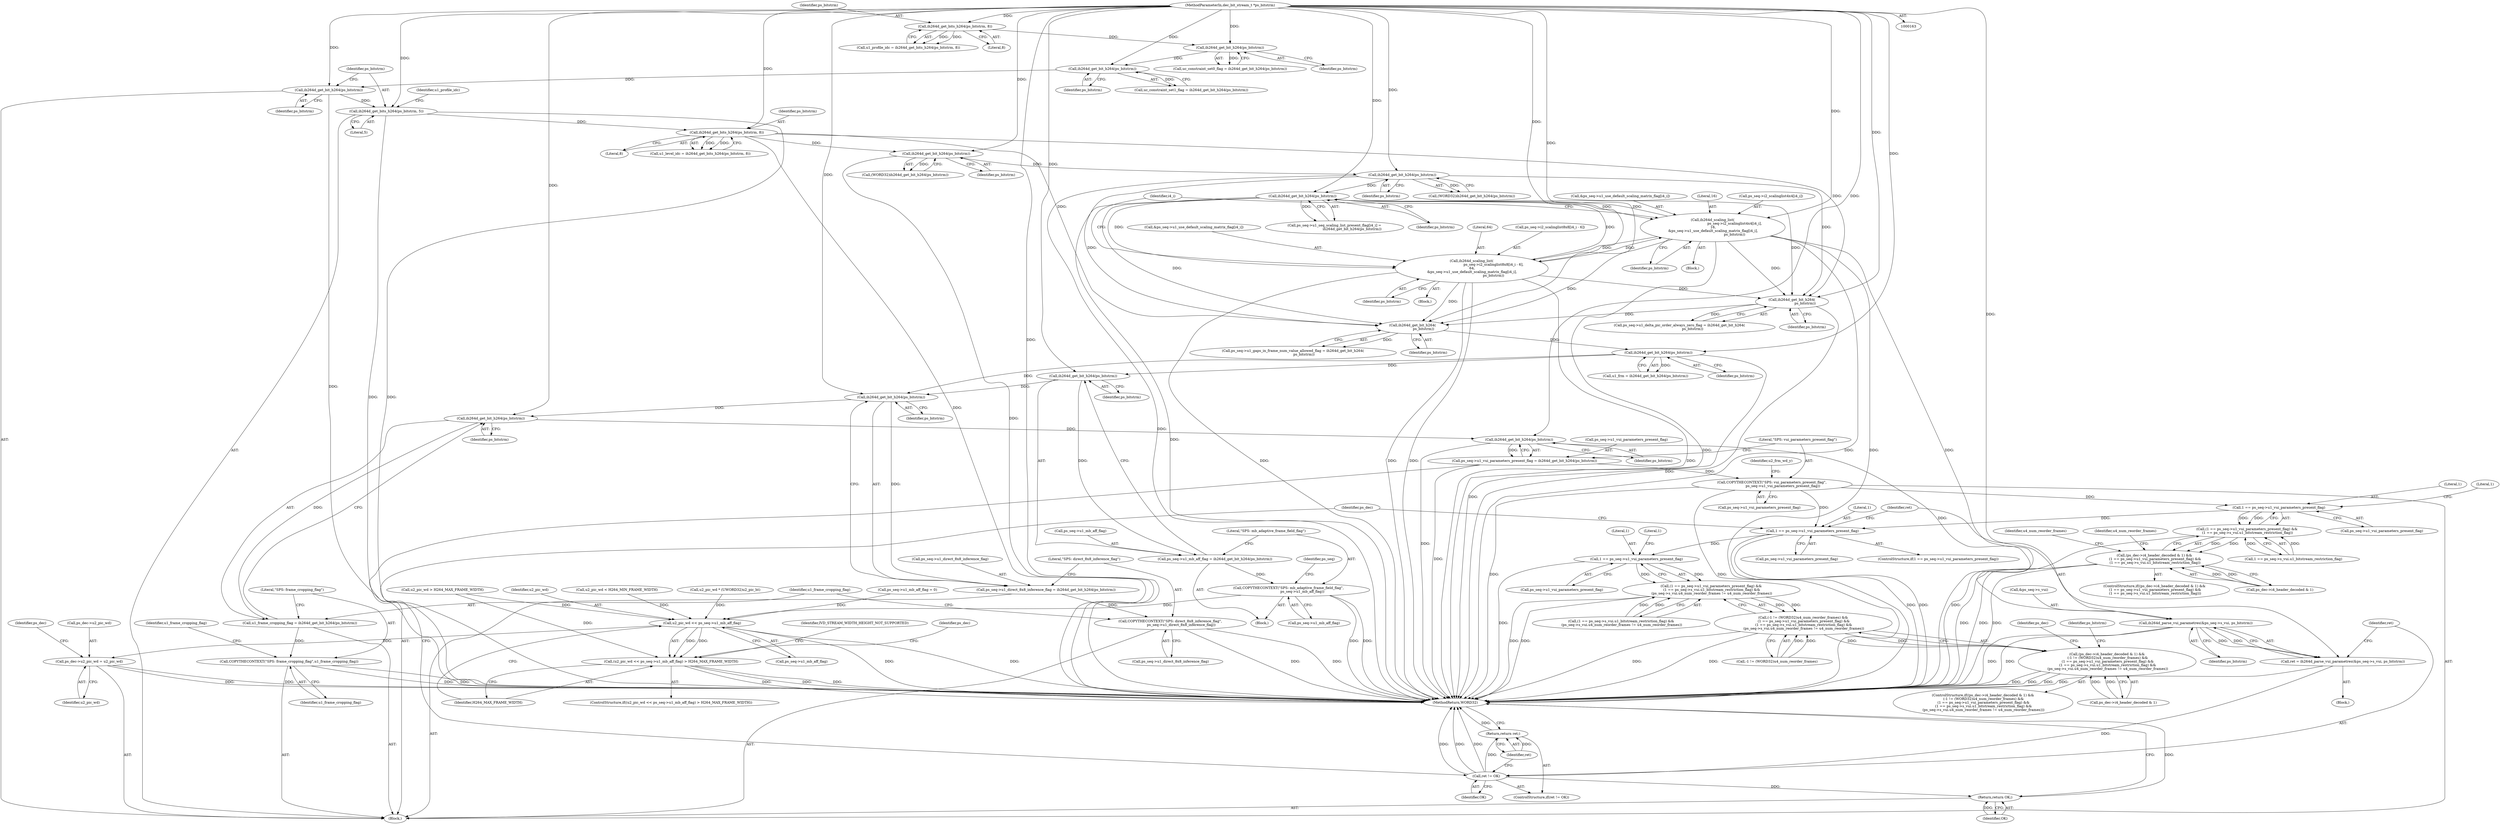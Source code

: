digraph "1_Android_42cf02965b11c397dd37a0063e683cef005bc0ae@del" {
"1000931" [label="(Call,ih264d_get_bit_h264(ps_bitstrm))"];
"1000890" [label="(Call,ih264d_get_bit_h264(ps_bitstrm))"];
"1000808" [label="(Call,ih264d_get_bit_h264(\n                    ps_bitstrm))"];
"1000291" [label="(Call,ih264d_get_bits_h264(ps_bitstrm, 8))"];
"1000258" [label="(Call,ih264d_get_bits_h264(ps_bitstrm, 5))"];
"1000256" [label="(Call,ih264d_get_bit_h264(ps_bitstrm))"];
"1000254" [label="(Call,ih264d_get_bit_h264(ps_bitstrm))"];
"1000250" [label="(Call,ih264d_get_bit_h264(ps_bitstrm))"];
"1000242" [label="(Call,ih264d_get_bits_h264(ps_bitstrm, 8))"];
"1000165" [label="(MethodParameterIn,dec_bit_stream_t *ps_bitstrm)"];
"1000512" [label="(Call,ih264d_get_bit_h264(ps_bitstrm))"];
"1000533" [label="(Call,ih264d_scaling_list(\n                                        ps_seq->i2_scalinglist4x4[i4_i],\n 16,\n &ps_seq->u1_use_default_scaling_matrix_flag[i4_i],\n                                        ps_bitstrm))"];
"1000549" [label="(Call,ih264d_scaling_list(\n                                        ps_seq->i2_scalinglist8x8[i4_i - 6],\n 64,\n &ps_seq->u1_use_default_scaling_matrix_flag[i4_i],\n                                        ps_bitstrm))"];
"1000489" [label="(Call,ih264d_get_bit_h264(ps_bitstrm))"];
"1000472" [label="(Call,ih264d_get_bit_h264(ps_bitstrm))"];
"1000682" [label="(Call,ih264d_get_bit_h264(\n                        ps_bitstrm))"];
"1000927" [label="(Call,ps_seq->u1_mb_aff_flag = ih264d_get_bit_h264(ps_bitstrm))"];
"1000933" [label="(Call,COPYTHECONTEXT(\"SPS: mb_adaptive_frame_field_flag\",\n                         ps_seq->u1_mb_aff_flag))"];
"1001244" [label="(Call,u2_pic_wd << ps_seq->u1_mb_aff_flag)"];
"1001243" [label="(Call,(u2_pic_wd << ps_seq->u1_mb_aff_flag) > H264_MAX_FRAME_WIDTH)"];
"1001372" [label="(Call,ps_dec->u2_pic_wd = u2_pic_wd)"];
"1000948" [label="(Call,ih264d_get_bit_h264(ps_bitstrm))"];
"1000944" [label="(Call,ps_seq->u1_direct_8x8_inference_flag = ih264d_get_bit_h264(ps_bitstrm))"];
"1000950" [label="(Call,COPYTHECONTEXT(\"SPS: direct_8x8_inference_flag\",\n                    ps_seq->u1_direct_8x8_inference_flag))"];
"1000957" [label="(Call,ih264d_get_bit_h264(ps_bitstrm))"];
"1000955" [label="(Call,u1_frame_cropping_flag = ih264d_get_bit_h264(ps_bitstrm))"];
"1000959" [label="(Call,COPYTHECONTEXT(\"SPS: frame_cropping_flag\",u1_frame_cropping_flag))"];
"1001001" [label="(Call,ih264d_get_bit_h264(ps_bitstrm))"];
"1000997" [label="(Call,ps_seq->u1_vui_parameters_present_flag = ih264d_get_bit_h264(ps_bitstrm))"];
"1001003" [label="(Call,COPYTHECONTEXT(\"SPS: vui_parameters_present_flag\",\n                    ps_seq->u1_vui_parameters_present_flag))"];
"1001261" [label="(Call,1 == ps_seq->u1_vui_parameters_present_flag)"];
"1001260" [label="(Call,(1 == ps_seq->u1_vui_parameters_present_flag) &&\n (1 == ps_seq->s_vui.u1_bitstream_restriction_flag))"];
"1001254" [label="(Call,(ps_dec->i4_header_decoded & 1) &&\n (1 == ps_seq->u1_vui_parameters_present_flag) &&\n (1 == ps_seq->s_vui.u1_bitstream_restriction_flag))"];
"1001288" [label="(Call,1 == ps_seq->u1_vui_parameters_present_flag)"];
"1001323" [label="(Call,1 == ps_seq->u1_vui_parameters_present_flag)"];
"1001322" [label="(Call,(1 == ps_seq->u1_vui_parameters_present_flag) &&\n (1 == ps_seq->s_vui.u1_bitstream_restriction_flag) &&\n (ps_seq->s_vui.u4_num_reorder_frames != u4_num_reorder_frames))"];
"1001315" [label="(Call,(-1 != (WORD32)u4_num_reorder_frames) &&\n (1 == ps_seq->u1_vui_parameters_present_flag) &&\n (1 == ps_seq->s_vui.u1_bitstream_restriction_flag) &&\n (ps_seq->s_vui.u4_num_reorder_frames != u4_num_reorder_frames))"];
"1001309" [label="(Call,(ps_dec->i4_header_decoded & 1) &&\n (-1 != (WORD32)u4_num_reorder_frames) &&\n (1 == ps_seq->u1_vui_parameters_present_flag) &&\n (1 == ps_seq->s_vui.u1_bitstream_restriction_flag) &&\n (ps_seq->s_vui.u4_num_reorder_frames != u4_num_reorder_frames))"];
"1001296" [label="(Call,ih264d_parse_vui_parametres(&ps_seq->s_vui, ps_bitstrm))"];
"1001294" [label="(Call,ret = ih264d_parse_vui_parametres(&ps_seq->s_vui, ps_bitstrm))"];
"1001303" [label="(Call,ret != OK)"];
"1001306" [label="(Return,return ret;)"];
"1001475" [label="(Return,return OK;)"];
"1001245" [label="(Identifier,u2_pic_wd)"];
"1001324" [label="(Literal,1)"];
"1000951" [label="(Literal,\"SPS: direct_8x8_inference_flag\")"];
"1000888" [label="(Call,u1_frm = ih264d_get_bit_h264(ps_bitstrm))"];
"1000534" [label="(Call,ps_seq->i2_scalinglist4x4[i4_i])"];
"1000961" [label="(Identifier,u1_frame_cropping_flag)"];
"1001302" [label="(ControlStructure,if(ret != OK))"];
"1001225" [label="(Call,u2_pic_wd < H264_MIN_FRAME_WIDTH)"];
"1001330" [label="(Literal,1)"];
"1001233" [label="(Call,u2_pic_wd * (UWORD32)u2_pic_ht)"];
"1000958" [label="(Identifier,ps_bitstrm)"];
"1001309" [label="(Call,(ps_dec->i4_header_decoded & 1) &&\n (-1 != (WORD32)u4_num_reorder_frames) &&\n (1 == ps_seq->u1_vui_parameters_present_flag) &&\n (1 == ps_seq->s_vui.u1_bitstream_restriction_flag) &&\n (ps_seq->s_vui.u4_num_reorder_frames != u4_num_reorder_frames))"];
"1000470" [label="(Call,(WORD32)ih264d_get_bit_h264(ps_bitstrm))"];
"1001255" [label="(Call,ps_dec->i4_header_decoded & 1)"];
"1000948" [label="(Call,ih264d_get_bit_h264(ps_bitstrm))"];
"1000564" [label="(Identifier,ps_bitstrm)"];
"1000891" [label="(Identifier,ps_bitstrm)"];
"1000292" [label="(Identifier,ps_bitstrm)"];
"1000540" [label="(Call,&ps_seq->u1_use_default_scaling_matrix_flag[i4_i])"];
"1001305" [label="(Identifier,OK)"];
"1001325" [label="(Call,ps_seq->u1_vui_parameters_present_flag)"];
"1000260" [label="(Literal,5)"];
"1000957" [label="(Call,ih264d_get_bit_h264(ps_bitstrm))"];
"1000166" [label="(Block,)"];
"1000240" [label="(Call,u1_profile_idc = ih264d_get_bits_h264(ps_bitstrm, 8))"];
"1000264" [label="(Identifier,u1_profile_idc)"];
"1001372" [label="(Call,ps_dec->u2_pic_wd = u2_pic_wd)"];
"1001009" [label="(Identifier,u2_frm_wd_y)"];
"1001301" [label="(Identifier,ps_bitstrm)"];
"1000997" [label="(Call,ps_seq->u1_vui_parameters_present_flag = ih264d_get_bit_h264(ps_bitstrm))"];
"1000506" [label="(Call,ps_seq->u1_seq_scaling_list_present_flag[i4_i] =\n                                ih264d_get_bit_h264(ps_bitstrm))"];
"1000683" [label="(Identifier,ps_bitstrm)"];
"1001379" [label="(Identifier,ps_dec)"];
"1000244" [label="(Literal,8)"];
"1001254" [label="(Call,(ps_dec->i4_header_decoded & 1) &&\n (1 == ps_seq->u1_vui_parameters_present_flag) &&\n (1 == ps_seq->s_vui.u1_bitstream_restriction_flag))"];
"1000944" [label="(Call,ps_seq->u1_direct_8x8_inference_flag = ih264d_get_bit_h264(ps_bitstrm))"];
"1000998" [label="(Call,ps_seq->u1_vui_parameters_present_flag)"];
"1000489" [label="(Call,ih264d_get_bit_h264(ps_bitstrm))"];
"1000549" [label="(Call,ih264d_scaling_list(\n                                        ps_seq->i2_scalinglist8x8[i4_i - 6],\n 64,\n &ps_seq->u1_use_default_scaling_matrix_flag[i4_i],\n                                        ps_bitstrm))"];
"1000939" [label="(Call,ps_seq->u1_mb_aff_flag = 0)"];
"1001307" [label="(Identifier,ret)"];
"1001306" [label="(Return,return ret;)"];
"1001373" [label="(Call,ps_dec->u2_pic_wd)"];
"1000490" [label="(Identifier,ps_bitstrm)"];
"1000242" [label="(Call,ih264d_get_bits_h264(ps_bitstrm, 8))"];
"1001243" [label="(Call,(u2_pic_wd << ps_seq->u1_mb_aff_flag) > H264_MAX_FRAME_WIDTH)"];
"1000248" [label="(Call,uc_constraint_set0_flag = ih264d_get_bit_h264(ps_bitstrm))"];
"1000923" [label="(Block,)"];
"1000250" [label="(Call,ih264d_get_bit_h264(ps_bitstrm))"];
"1000291" [label="(Call,ih264d_get_bits_h264(ps_bitstrm, 8))"];
"1001323" [label="(Call,1 == ps_seq->u1_vui_parameters_present_flag)"];
"1000808" [label="(Call,ih264d_get_bit_h264(\n                    ps_bitstrm))"];
"1000935" [label="(Call,ps_seq->u1_mb_aff_flag)"];
"1000548" [label="(Block,)"];
"1001477" [label="(MethodReturn,WORD32)"];
"1000558" [label="(Call,&ps_seq->u1_use_default_scaling_matrix_flag[i4_i])"];
"1001287" [label="(ControlStructure,if(1 == ps_seq->u1_vui_parameters_present_flag))"];
"1001249" [label="(Identifier,H264_MAX_FRAME_WIDTH)"];
"1000251" [label="(Identifier,ps_bitstrm)"];
"1000472" [label="(Call,ih264d_get_bit_h264(ps_bitstrm))"];
"1001275" [label="(Identifier,u4_num_reorder_frames)"];
"1000254" [label="(Call,ih264d_get_bit_h264(ps_bitstrm))"];
"1000949" [label="(Identifier,ps_bitstrm)"];
"1001316" [label="(Call,-1 != (WORD32)u4_num_reorder_frames)"];
"1001262" [label="(Literal,1)"];
"1001297" [label="(Call,&ps_seq->s_vui)"];
"1001296" [label="(Call,ih264d_parse_vui_parametres(&ps_seq->s_vui, ps_bitstrm))"];
"1000928" [label="(Call,ps_seq->u1_mb_aff_flag)"];
"1001346" [label="(Identifier,ps_dec)"];
"1000256" [label="(Call,ih264d_get_bit_h264(ps_bitstrm))"];
"1000473" [label="(Identifier,ps_bitstrm)"];
"1001290" [label="(Call,ps_seq->u1_vui_parameters_present_flag)"];
"1000165" [label="(MethodParameterIn,dec_bit_stream_t *ps_bitstrm)"];
"1000293" [label="(Literal,8)"];
"1001253" [label="(ControlStructure,if((ps_dec->i4_header_decoded & 1) &&\n (1 == ps_seq->u1_vui_parameters_present_flag) &&\n (1 == ps_seq->s_vui.u1_bitstream_restriction_flag)))"];
"1001294" [label="(Call,ret = ih264d_parse_vui_parametres(&ps_seq->s_vui, ps_bitstrm))"];
"1000927" [label="(Call,ps_seq->u1_mb_aff_flag = ih264d_get_bit_h264(ps_bitstrm))"];
"1001303" [label="(Call,ret != OK)"];
"1000259" [label="(Identifier,ps_bitstrm)"];
"1001289" [label="(Literal,1)"];
"1000809" [label="(Identifier,ps_bitstrm)"];
"1000504" [label="(Identifier,i4_i)"];
"1001252" [label="(Identifier,IVD_STREAM_WIDTH_HEIGHT_NOT_SUPPORTED)"];
"1001267" [label="(Literal,1)"];
"1000959" [label="(Call,COPYTHECONTEXT(\"SPS: frame_cropping_flag\",u1_frame_cropping_flag))"];
"1000963" [label="(Identifier,u1_frame_cropping_flag)"];
"1001244" [label="(Call,u2_pic_wd << ps_seq->u1_mb_aff_flag)"];
"1001257" [label="(Identifier,ps_dec)"];
"1000533" [label="(Call,ih264d_scaling_list(\n                                        ps_seq->i2_scalinglist4x4[i4_i],\n 16,\n &ps_seq->u1_use_default_scaling_matrix_flag[i4_i],\n                                        ps_bitstrm))"];
"1001310" [label="(Call,ps_dec->i4_header_decoded & 1)"];
"1001475" [label="(Return,return OK;)"];
"1000946" [label="(Identifier,ps_seq)"];
"1000932" [label="(Identifier,ps_bitstrm)"];
"1000487" [label="(Call,(WORD32)ih264d_get_bit_h264(ps_bitstrm))"];
"1001246" [label="(Call,ps_seq->u1_mb_aff_flag)"];
"1000258" [label="(Call,ih264d_get_bits_h264(ps_bitstrm, 5))"];
"1001242" [label="(ControlStructure,if((u2_pic_wd << ps_seq->u1_mb_aff_flag) > H264_MAX_FRAME_WIDTH))"];
"1001261" [label="(Call,1 == ps_seq->u1_vui_parameters_present_flag)"];
"1001284" [label="(Identifier,u4_num_reorder_frames)"];
"1000945" [label="(Call,ps_seq->u1_direct_8x8_inference_flag)"];
"1001308" [label="(ControlStructure,if((ps_dec->i4_header_decoded & 1) &&\n (-1 != (WORD32)u4_num_reorder_frames) &&\n (1 == ps_seq->u1_vui_parameters_present_flag) &&\n (1 == ps_seq->s_vui.u1_bitstream_restriction_flag) &&\n (ps_seq->s_vui.u4_num_reorder_frames != u4_num_reorder_frames)))"];
"1000950" [label="(Call,COPYTHECONTEXT(\"SPS: direct_8x8_inference_flag\",\n                    ps_seq->u1_direct_8x8_inference_flag))"];
"1000243" [label="(Identifier,ps_bitstrm)"];
"1001003" [label="(Call,COPYTHECONTEXT(\"SPS: vui_parameters_present_flag\",\n                    ps_seq->u1_vui_parameters_present_flag))"];
"1001263" [label="(Call,ps_seq->u1_vui_parameters_present_flag)"];
"1000546" [label="(Identifier,ps_bitstrm)"];
"1001002" [label="(Identifier,ps_bitstrm)"];
"1000952" [label="(Call,ps_seq->u1_direct_8x8_inference_flag)"];
"1000513" [label="(Identifier,ps_bitstrm)"];
"1001217" [label="(Call,u2_pic_wd > H264_MAX_FRAME_WIDTH)"];
"1000289" [label="(Call,u1_level_idc = ih264d_get_bits_h264(ps_bitstrm, 8))"];
"1001293" [label="(Block,)"];
"1001376" [label="(Identifier,u2_pic_wd)"];
"1001001" [label="(Call,ih264d_get_bit_h264(ps_bitstrm))"];
"1000934" [label="(Literal,\"SPS: mb_adaptive_frame_field_flag\")"];
"1001354" [label="(Identifier,ps_bitstrm)"];
"1001266" [label="(Call,1 == ps_seq->s_vui.u1_bitstream_restriction_flag)"];
"1000890" [label="(Call,ih264d_get_bit_h264(ps_bitstrm))"];
"1001260" [label="(Call,(1 == ps_seq->u1_vui_parameters_present_flag) &&\n (1 == ps_seq->s_vui.u1_bitstream_restriction_flag))"];
"1000933" [label="(Call,COPYTHECONTEXT(\"SPS: mb_adaptive_frame_field_flag\",\n                         ps_seq->u1_mb_aff_flag))"];
"1000252" [label="(Call,uc_constraint_set1_flag = ih264d_get_bit_h264(ps_bitstrm))"];
"1000539" [label="(Literal,16)"];
"1001312" [label="(Identifier,ps_dec)"];
"1001295" [label="(Identifier,ret)"];
"1001288" [label="(Call,1 == ps_seq->u1_vui_parameters_present_flag)"];
"1000960" [label="(Literal,\"SPS: frame_cropping_flag\")"];
"1001004" [label="(Literal,\"SPS: vui_parameters_present_flag\")"];
"1001328" [label="(Call,(1 == ps_seq->s_vui.u1_bitstream_restriction_flag) &&\n (ps_seq->s_vui.u4_num_reorder_frames != u4_num_reorder_frames))"];
"1000557" [label="(Literal,64)"];
"1001315" [label="(Call,(-1 != (WORD32)u4_num_reorder_frames) &&\n (1 == ps_seq->u1_vui_parameters_present_flag) &&\n (1 == ps_seq->s_vui.u1_bitstream_restriction_flag) &&\n (ps_seq->s_vui.u4_num_reorder_frames != u4_num_reorder_frames))"];
"1000512" [label="(Call,ih264d_get_bit_h264(ps_bitstrm))"];
"1000931" [label="(Call,ih264d_get_bit_h264(ps_bitstrm))"];
"1000550" [label="(Call,ps_seq->i2_scalinglist8x8[i4_i - 6])"];
"1000804" [label="(Call,ps_seq->u1_gaps_in_frame_num_value_allowed_flag = ih264d_get_bit_h264(\n                    ps_bitstrm))"];
"1001322" [label="(Call,(1 == ps_seq->u1_vui_parameters_present_flag) &&\n (1 == ps_seq->s_vui.u1_bitstream_restriction_flag) &&\n (ps_seq->s_vui.u4_num_reorder_frames != u4_num_reorder_frames))"];
"1001476" [label="(Identifier,OK)"];
"1000532" [label="(Block,)"];
"1000255" [label="(Identifier,ps_bitstrm)"];
"1000956" [label="(Identifier,u1_frame_cropping_flag)"];
"1001304" [label="(Identifier,ret)"];
"1001005" [label="(Call,ps_seq->u1_vui_parameters_present_flag)"];
"1000682" [label="(Call,ih264d_get_bit_h264(\n                        ps_bitstrm))"];
"1000257" [label="(Identifier,ps_bitstrm)"];
"1000955" [label="(Call,u1_frame_cropping_flag = ih264d_get_bit_h264(ps_bitstrm))"];
"1000678" [label="(Call,ps_seq->u1_delta_pic_order_always_zero_flag = ih264d_get_bit_h264(\n                        ps_bitstrm))"];
"1000931" -> "1000927"  [label="AST: "];
"1000931" -> "1000932"  [label="CFG: "];
"1000932" -> "1000931"  [label="AST: "];
"1000927" -> "1000931"  [label="CFG: "];
"1000931" -> "1000927"  [label="DDG: "];
"1000890" -> "1000931"  [label="DDG: "];
"1000165" -> "1000931"  [label="DDG: "];
"1000931" -> "1000948"  [label="DDG: "];
"1000890" -> "1000888"  [label="AST: "];
"1000890" -> "1000891"  [label="CFG: "];
"1000891" -> "1000890"  [label="AST: "];
"1000888" -> "1000890"  [label="CFG: "];
"1000890" -> "1001477"  [label="DDG: "];
"1000890" -> "1000888"  [label="DDG: "];
"1000808" -> "1000890"  [label="DDG: "];
"1000165" -> "1000890"  [label="DDG: "];
"1000890" -> "1000948"  [label="DDG: "];
"1000808" -> "1000804"  [label="AST: "];
"1000808" -> "1000809"  [label="CFG: "];
"1000809" -> "1000808"  [label="AST: "];
"1000804" -> "1000808"  [label="CFG: "];
"1000808" -> "1000804"  [label="DDG: "];
"1000291" -> "1000808"  [label="DDG: "];
"1000512" -> "1000808"  [label="DDG: "];
"1000682" -> "1000808"  [label="DDG: "];
"1000533" -> "1000808"  [label="DDG: "];
"1000549" -> "1000808"  [label="DDG: "];
"1000489" -> "1000808"  [label="DDG: "];
"1000165" -> "1000808"  [label="DDG: "];
"1000291" -> "1000289"  [label="AST: "];
"1000291" -> "1000293"  [label="CFG: "];
"1000292" -> "1000291"  [label="AST: "];
"1000293" -> "1000291"  [label="AST: "];
"1000289" -> "1000291"  [label="CFG: "];
"1000291" -> "1001477"  [label="DDG: "];
"1000291" -> "1000289"  [label="DDG: "];
"1000291" -> "1000289"  [label="DDG: "];
"1000258" -> "1000291"  [label="DDG: "];
"1000165" -> "1000291"  [label="DDG: "];
"1000291" -> "1000472"  [label="DDG: "];
"1000291" -> "1000682"  [label="DDG: "];
"1000258" -> "1000166"  [label="AST: "];
"1000258" -> "1000260"  [label="CFG: "];
"1000259" -> "1000258"  [label="AST: "];
"1000260" -> "1000258"  [label="AST: "];
"1000264" -> "1000258"  [label="CFG: "];
"1000258" -> "1001477"  [label="DDG: "];
"1000258" -> "1001477"  [label="DDG: "];
"1000256" -> "1000258"  [label="DDG: "];
"1000165" -> "1000258"  [label="DDG: "];
"1000256" -> "1000166"  [label="AST: "];
"1000256" -> "1000257"  [label="CFG: "];
"1000257" -> "1000256"  [label="AST: "];
"1000259" -> "1000256"  [label="CFG: "];
"1000256" -> "1001477"  [label="DDG: "];
"1000254" -> "1000256"  [label="DDG: "];
"1000165" -> "1000256"  [label="DDG: "];
"1000254" -> "1000252"  [label="AST: "];
"1000254" -> "1000255"  [label="CFG: "];
"1000255" -> "1000254"  [label="AST: "];
"1000252" -> "1000254"  [label="CFG: "];
"1000254" -> "1000252"  [label="DDG: "];
"1000250" -> "1000254"  [label="DDG: "];
"1000165" -> "1000254"  [label="DDG: "];
"1000250" -> "1000248"  [label="AST: "];
"1000250" -> "1000251"  [label="CFG: "];
"1000251" -> "1000250"  [label="AST: "];
"1000248" -> "1000250"  [label="CFG: "];
"1000250" -> "1000248"  [label="DDG: "];
"1000242" -> "1000250"  [label="DDG: "];
"1000165" -> "1000250"  [label="DDG: "];
"1000242" -> "1000240"  [label="AST: "];
"1000242" -> "1000244"  [label="CFG: "];
"1000243" -> "1000242"  [label="AST: "];
"1000244" -> "1000242"  [label="AST: "];
"1000240" -> "1000242"  [label="CFG: "];
"1000242" -> "1000240"  [label="DDG: "];
"1000242" -> "1000240"  [label="DDG: "];
"1000165" -> "1000242"  [label="DDG: "];
"1000165" -> "1000163"  [label="AST: "];
"1000165" -> "1001477"  [label="DDG: "];
"1000165" -> "1000472"  [label="DDG: "];
"1000165" -> "1000489"  [label="DDG: "];
"1000165" -> "1000512"  [label="DDG: "];
"1000165" -> "1000533"  [label="DDG: "];
"1000165" -> "1000549"  [label="DDG: "];
"1000165" -> "1000682"  [label="DDG: "];
"1000165" -> "1000948"  [label="DDG: "];
"1000165" -> "1000957"  [label="DDG: "];
"1000165" -> "1001001"  [label="DDG: "];
"1000165" -> "1001296"  [label="DDG: "];
"1000512" -> "1000506"  [label="AST: "];
"1000512" -> "1000513"  [label="CFG: "];
"1000513" -> "1000512"  [label="AST: "];
"1000506" -> "1000512"  [label="CFG: "];
"1000512" -> "1001477"  [label="DDG: "];
"1000512" -> "1000506"  [label="DDG: "];
"1000533" -> "1000512"  [label="DDG: "];
"1000549" -> "1000512"  [label="DDG: "];
"1000489" -> "1000512"  [label="DDG: "];
"1000512" -> "1000533"  [label="DDG: "];
"1000512" -> "1000549"  [label="DDG: "];
"1000512" -> "1000682"  [label="DDG: "];
"1000533" -> "1000532"  [label="AST: "];
"1000533" -> "1000546"  [label="CFG: "];
"1000534" -> "1000533"  [label="AST: "];
"1000539" -> "1000533"  [label="AST: "];
"1000540" -> "1000533"  [label="AST: "];
"1000546" -> "1000533"  [label="AST: "];
"1000504" -> "1000533"  [label="CFG: "];
"1000533" -> "1001477"  [label="DDG: "];
"1000533" -> "1001477"  [label="DDG: "];
"1000533" -> "1001477"  [label="DDG: "];
"1000533" -> "1001477"  [label="DDG: "];
"1000549" -> "1000533"  [label="DDG: "];
"1000533" -> "1000549"  [label="DDG: "];
"1000533" -> "1000682"  [label="DDG: "];
"1000549" -> "1000548"  [label="AST: "];
"1000549" -> "1000564"  [label="CFG: "];
"1000550" -> "1000549"  [label="AST: "];
"1000557" -> "1000549"  [label="AST: "];
"1000558" -> "1000549"  [label="AST: "];
"1000564" -> "1000549"  [label="AST: "];
"1000504" -> "1000549"  [label="CFG: "];
"1000549" -> "1001477"  [label="DDG: "];
"1000549" -> "1001477"  [label="DDG: "];
"1000549" -> "1001477"  [label="DDG: "];
"1000549" -> "1001477"  [label="DDG: "];
"1000549" -> "1000682"  [label="DDG: "];
"1000489" -> "1000487"  [label="AST: "];
"1000489" -> "1000490"  [label="CFG: "];
"1000490" -> "1000489"  [label="AST: "];
"1000487" -> "1000489"  [label="CFG: "];
"1000489" -> "1001477"  [label="DDG: "];
"1000489" -> "1000487"  [label="DDG: "];
"1000472" -> "1000489"  [label="DDG: "];
"1000489" -> "1000682"  [label="DDG: "];
"1000472" -> "1000470"  [label="AST: "];
"1000472" -> "1000473"  [label="CFG: "];
"1000473" -> "1000472"  [label="AST: "];
"1000470" -> "1000472"  [label="CFG: "];
"1000472" -> "1001477"  [label="DDG: "];
"1000472" -> "1000470"  [label="DDG: "];
"1000682" -> "1000678"  [label="AST: "];
"1000682" -> "1000683"  [label="CFG: "];
"1000683" -> "1000682"  [label="AST: "];
"1000678" -> "1000682"  [label="CFG: "];
"1000682" -> "1001477"  [label="DDG: "];
"1000682" -> "1000678"  [label="DDG: "];
"1000927" -> "1000923"  [label="AST: "];
"1000928" -> "1000927"  [label="AST: "];
"1000934" -> "1000927"  [label="CFG: "];
"1000927" -> "1000933"  [label="DDG: "];
"1000933" -> "1000923"  [label="AST: "];
"1000933" -> "1000935"  [label="CFG: "];
"1000934" -> "1000933"  [label="AST: "];
"1000935" -> "1000933"  [label="AST: "];
"1000946" -> "1000933"  [label="CFG: "];
"1000933" -> "1001477"  [label="DDG: "];
"1000933" -> "1001477"  [label="DDG: "];
"1000933" -> "1001244"  [label="DDG: "];
"1001244" -> "1001243"  [label="AST: "];
"1001244" -> "1001246"  [label="CFG: "];
"1001245" -> "1001244"  [label="AST: "];
"1001246" -> "1001244"  [label="AST: "];
"1001249" -> "1001244"  [label="CFG: "];
"1001244" -> "1001477"  [label="DDG: "];
"1001244" -> "1001477"  [label="DDG: "];
"1001244" -> "1001243"  [label="DDG: "];
"1001244" -> "1001243"  [label="DDG: "];
"1001217" -> "1001244"  [label="DDG: "];
"1001225" -> "1001244"  [label="DDG: "];
"1001233" -> "1001244"  [label="DDG: "];
"1000939" -> "1001244"  [label="DDG: "];
"1001244" -> "1001372"  [label="DDG: "];
"1001243" -> "1001242"  [label="AST: "];
"1001243" -> "1001249"  [label="CFG: "];
"1001249" -> "1001243"  [label="AST: "];
"1001252" -> "1001243"  [label="CFG: "];
"1001257" -> "1001243"  [label="CFG: "];
"1001243" -> "1001477"  [label="DDG: "];
"1001243" -> "1001477"  [label="DDG: "];
"1001243" -> "1001477"  [label="DDG: "];
"1001217" -> "1001243"  [label="DDG: "];
"1001372" -> "1000166"  [label="AST: "];
"1001372" -> "1001376"  [label="CFG: "];
"1001373" -> "1001372"  [label="AST: "];
"1001376" -> "1001372"  [label="AST: "];
"1001379" -> "1001372"  [label="CFG: "];
"1001372" -> "1001477"  [label="DDG: "];
"1001372" -> "1001477"  [label="DDG: "];
"1000948" -> "1000944"  [label="AST: "];
"1000948" -> "1000949"  [label="CFG: "];
"1000949" -> "1000948"  [label="AST: "];
"1000944" -> "1000948"  [label="CFG: "];
"1000948" -> "1000944"  [label="DDG: "];
"1000948" -> "1000957"  [label="DDG: "];
"1000944" -> "1000166"  [label="AST: "];
"1000945" -> "1000944"  [label="AST: "];
"1000951" -> "1000944"  [label="CFG: "];
"1000944" -> "1000950"  [label="DDG: "];
"1000950" -> "1000166"  [label="AST: "];
"1000950" -> "1000952"  [label="CFG: "];
"1000951" -> "1000950"  [label="AST: "];
"1000952" -> "1000950"  [label="AST: "];
"1000956" -> "1000950"  [label="CFG: "];
"1000950" -> "1001477"  [label="DDG: "];
"1000950" -> "1001477"  [label="DDG: "];
"1000957" -> "1000955"  [label="AST: "];
"1000957" -> "1000958"  [label="CFG: "];
"1000958" -> "1000957"  [label="AST: "];
"1000955" -> "1000957"  [label="CFG: "];
"1000957" -> "1000955"  [label="DDG: "];
"1000957" -> "1001001"  [label="DDG: "];
"1000955" -> "1000166"  [label="AST: "];
"1000956" -> "1000955"  [label="AST: "];
"1000960" -> "1000955"  [label="CFG: "];
"1000955" -> "1000959"  [label="DDG: "];
"1000959" -> "1000166"  [label="AST: "];
"1000959" -> "1000961"  [label="CFG: "];
"1000960" -> "1000959"  [label="AST: "];
"1000961" -> "1000959"  [label="AST: "];
"1000963" -> "1000959"  [label="CFG: "];
"1000959" -> "1001477"  [label="DDG: "];
"1000959" -> "1001477"  [label="DDG: "];
"1001001" -> "1000997"  [label="AST: "];
"1001001" -> "1001002"  [label="CFG: "];
"1001002" -> "1001001"  [label="AST: "];
"1000997" -> "1001001"  [label="CFG: "];
"1001001" -> "1001477"  [label="DDG: "];
"1001001" -> "1000997"  [label="DDG: "];
"1001001" -> "1001296"  [label="DDG: "];
"1000997" -> "1000166"  [label="AST: "];
"1000998" -> "1000997"  [label="AST: "];
"1001004" -> "1000997"  [label="CFG: "];
"1000997" -> "1001477"  [label="DDG: "];
"1000997" -> "1001003"  [label="DDG: "];
"1001003" -> "1000166"  [label="AST: "];
"1001003" -> "1001005"  [label="CFG: "];
"1001004" -> "1001003"  [label="AST: "];
"1001005" -> "1001003"  [label="AST: "];
"1001009" -> "1001003"  [label="CFG: "];
"1001003" -> "1001477"  [label="DDG: "];
"1001003" -> "1001477"  [label="DDG: "];
"1001003" -> "1001261"  [label="DDG: "];
"1001003" -> "1001288"  [label="DDG: "];
"1001261" -> "1001260"  [label="AST: "];
"1001261" -> "1001263"  [label="CFG: "];
"1001262" -> "1001261"  [label="AST: "];
"1001263" -> "1001261"  [label="AST: "];
"1001267" -> "1001261"  [label="CFG: "];
"1001260" -> "1001261"  [label="CFG: "];
"1001261" -> "1001260"  [label="DDG: "];
"1001261" -> "1001260"  [label="DDG: "];
"1001261" -> "1001288"  [label="DDG: "];
"1001260" -> "1001254"  [label="AST: "];
"1001260" -> "1001266"  [label="CFG: "];
"1001266" -> "1001260"  [label="AST: "];
"1001254" -> "1001260"  [label="CFG: "];
"1001260" -> "1001477"  [label="DDG: "];
"1001260" -> "1001254"  [label="DDG: "];
"1001260" -> "1001254"  [label="DDG: "];
"1001266" -> "1001260"  [label="DDG: "];
"1001266" -> "1001260"  [label="DDG: "];
"1001254" -> "1001253"  [label="AST: "];
"1001254" -> "1001255"  [label="CFG: "];
"1001255" -> "1001254"  [label="AST: "];
"1001275" -> "1001254"  [label="CFG: "];
"1001284" -> "1001254"  [label="CFG: "];
"1001254" -> "1001477"  [label="DDG: "];
"1001254" -> "1001477"  [label="DDG: "];
"1001254" -> "1001477"  [label="DDG: "];
"1001255" -> "1001254"  [label="DDG: "];
"1001255" -> "1001254"  [label="DDG: "];
"1001288" -> "1001287"  [label="AST: "];
"1001288" -> "1001290"  [label="CFG: "];
"1001289" -> "1001288"  [label="AST: "];
"1001290" -> "1001288"  [label="AST: "];
"1001295" -> "1001288"  [label="CFG: "];
"1001312" -> "1001288"  [label="CFG: "];
"1001288" -> "1001477"  [label="DDG: "];
"1001288" -> "1001477"  [label="DDG: "];
"1001288" -> "1001323"  [label="DDG: "];
"1001323" -> "1001322"  [label="AST: "];
"1001323" -> "1001325"  [label="CFG: "];
"1001324" -> "1001323"  [label="AST: "];
"1001325" -> "1001323"  [label="AST: "];
"1001330" -> "1001323"  [label="CFG: "];
"1001322" -> "1001323"  [label="CFG: "];
"1001323" -> "1001477"  [label="DDG: "];
"1001323" -> "1001322"  [label="DDG: "];
"1001323" -> "1001322"  [label="DDG: "];
"1001322" -> "1001315"  [label="AST: "];
"1001322" -> "1001328"  [label="CFG: "];
"1001328" -> "1001322"  [label="AST: "];
"1001315" -> "1001322"  [label="CFG: "];
"1001322" -> "1001477"  [label="DDG: "];
"1001322" -> "1001477"  [label="DDG: "];
"1001322" -> "1001315"  [label="DDG: "];
"1001322" -> "1001315"  [label="DDG: "];
"1001328" -> "1001322"  [label="DDG: "];
"1001328" -> "1001322"  [label="DDG: "];
"1001315" -> "1001309"  [label="AST: "];
"1001315" -> "1001316"  [label="CFG: "];
"1001316" -> "1001315"  [label="AST: "];
"1001309" -> "1001315"  [label="CFG: "];
"1001315" -> "1001477"  [label="DDG: "];
"1001315" -> "1001477"  [label="DDG: "];
"1001315" -> "1001309"  [label="DDG: "];
"1001315" -> "1001309"  [label="DDG: "];
"1001316" -> "1001315"  [label="DDG: "];
"1001316" -> "1001315"  [label="DDG: "];
"1001309" -> "1001308"  [label="AST: "];
"1001309" -> "1001310"  [label="CFG: "];
"1001310" -> "1001309"  [label="AST: "];
"1001346" -> "1001309"  [label="CFG: "];
"1001354" -> "1001309"  [label="CFG: "];
"1001309" -> "1001477"  [label="DDG: "];
"1001309" -> "1001477"  [label="DDG: "];
"1001309" -> "1001477"  [label="DDG: "];
"1001310" -> "1001309"  [label="DDG: "];
"1001310" -> "1001309"  [label="DDG: "];
"1001296" -> "1001294"  [label="AST: "];
"1001296" -> "1001301"  [label="CFG: "];
"1001297" -> "1001296"  [label="AST: "];
"1001301" -> "1001296"  [label="AST: "];
"1001294" -> "1001296"  [label="CFG: "];
"1001296" -> "1001477"  [label="DDG: "];
"1001296" -> "1001477"  [label="DDG: "];
"1001296" -> "1001294"  [label="DDG: "];
"1001296" -> "1001294"  [label="DDG: "];
"1001294" -> "1001293"  [label="AST: "];
"1001295" -> "1001294"  [label="AST: "];
"1001304" -> "1001294"  [label="CFG: "];
"1001294" -> "1001477"  [label="DDG: "];
"1001294" -> "1001303"  [label="DDG: "];
"1001303" -> "1001302"  [label="AST: "];
"1001303" -> "1001305"  [label="CFG: "];
"1001304" -> "1001303"  [label="AST: "];
"1001305" -> "1001303"  [label="AST: "];
"1001307" -> "1001303"  [label="CFG: "];
"1001312" -> "1001303"  [label="CFG: "];
"1001303" -> "1001477"  [label="DDG: "];
"1001303" -> "1001477"  [label="DDG: "];
"1001303" -> "1001477"  [label="DDG: "];
"1001303" -> "1001306"  [label="DDG: "];
"1001303" -> "1001475"  [label="DDG: "];
"1001306" -> "1001302"  [label="AST: "];
"1001306" -> "1001307"  [label="CFG: "];
"1001307" -> "1001306"  [label="AST: "];
"1001477" -> "1001306"  [label="CFG: "];
"1001306" -> "1001477"  [label="DDG: "];
"1001307" -> "1001306"  [label="DDG: "];
"1001475" -> "1000166"  [label="AST: "];
"1001475" -> "1001476"  [label="CFG: "];
"1001476" -> "1001475"  [label="AST: "];
"1001477" -> "1001475"  [label="CFG: "];
"1001475" -> "1001477"  [label="DDG: "];
"1001476" -> "1001475"  [label="DDG: "];
}
